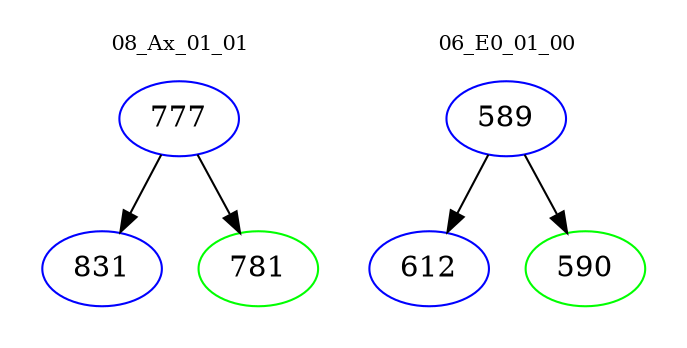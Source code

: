 digraph{
subgraph cluster_0 {
color = white
label = "08_Ax_01_01";
fontsize=10;
T0_777 [label="777", color="blue"]
T0_777 -> T0_831 [color="black"]
T0_831 [label="831", color="blue"]
T0_777 -> T0_781 [color="black"]
T0_781 [label="781", color="green"]
}
subgraph cluster_1 {
color = white
label = "06_E0_01_00";
fontsize=10;
T1_589 [label="589", color="blue"]
T1_589 -> T1_612 [color="black"]
T1_612 [label="612", color="blue"]
T1_589 -> T1_590 [color="black"]
T1_590 [label="590", color="green"]
}
}
